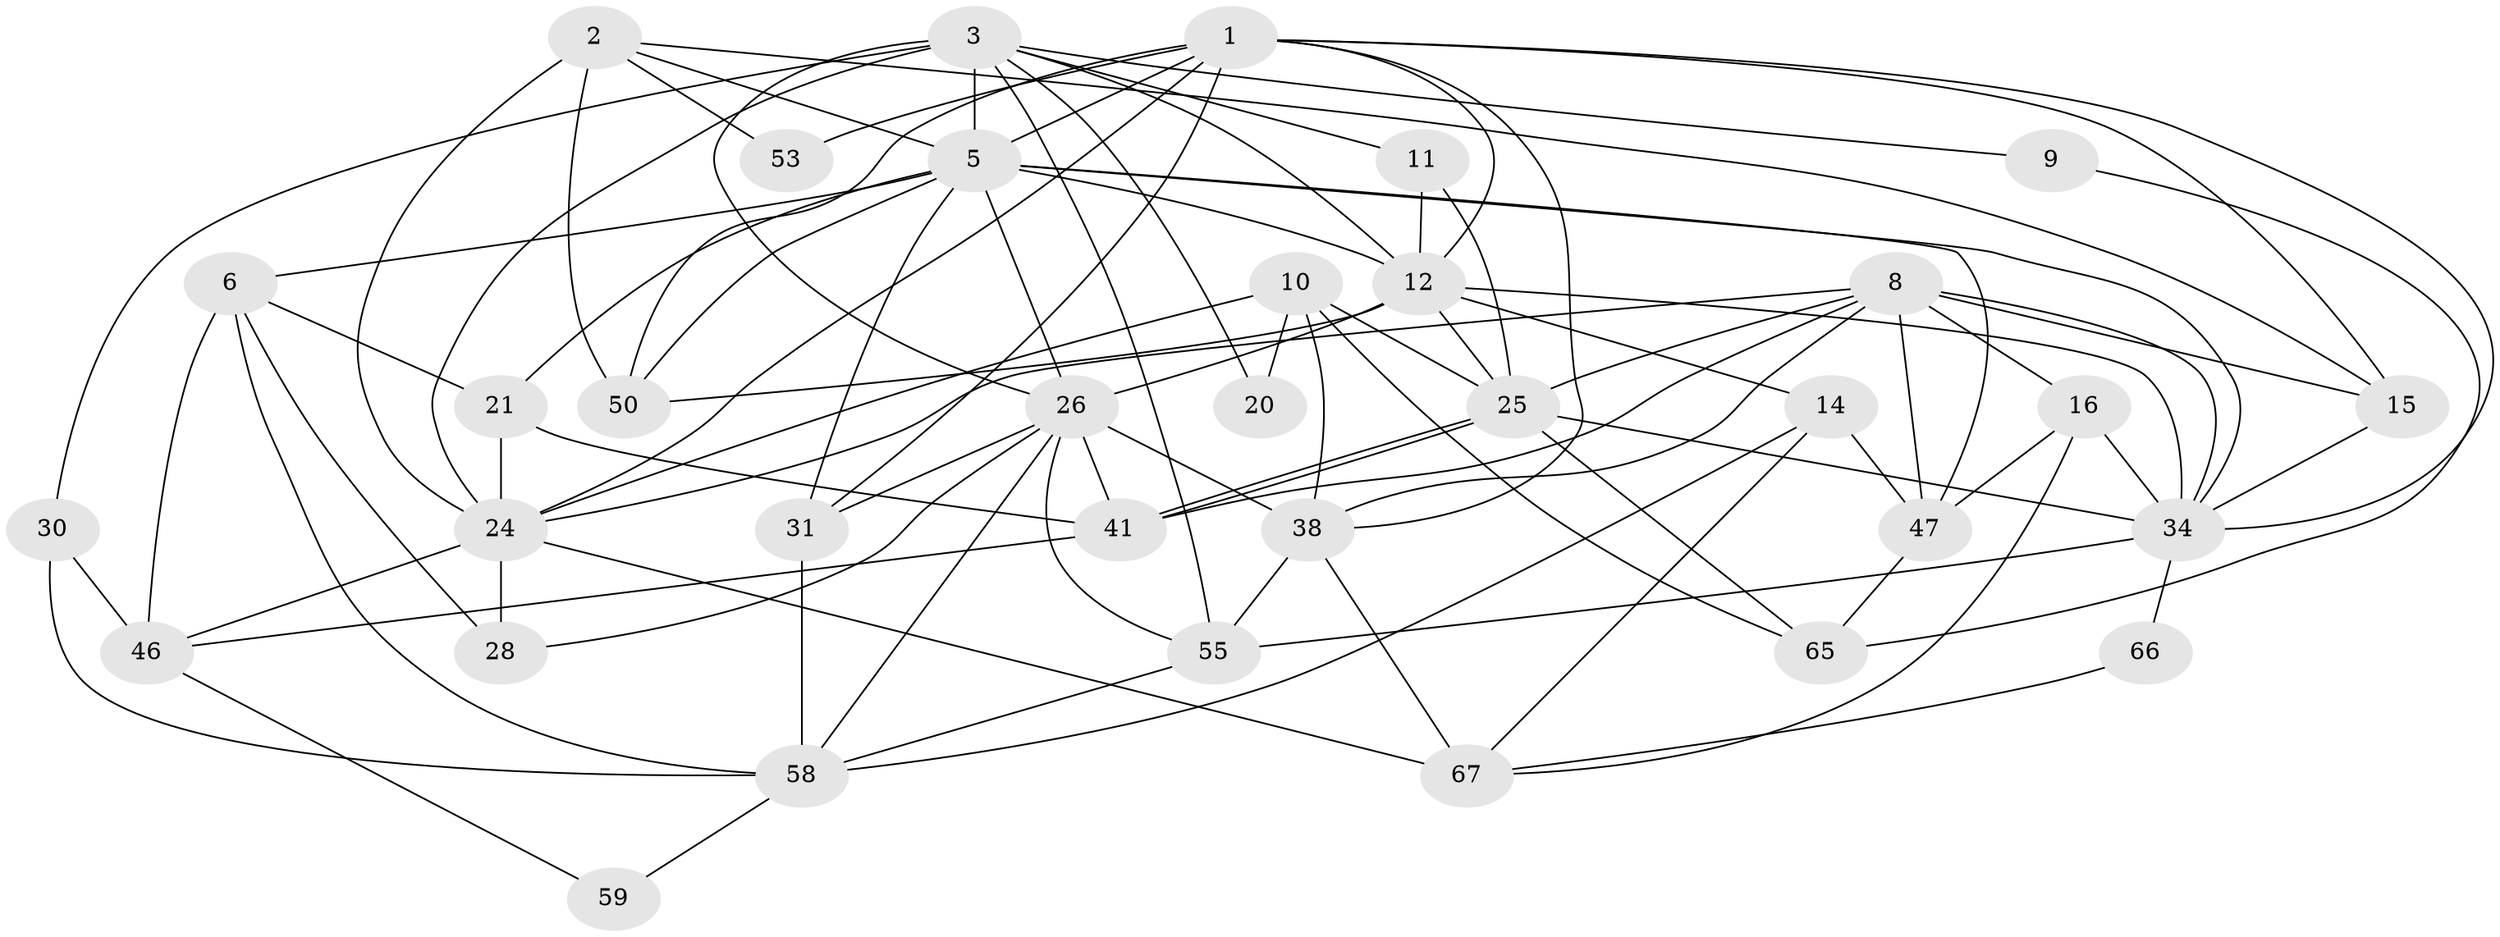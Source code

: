 // original degree distribution, {2: 0.14705882352941177, 3: 0.25, 5: 0.22058823529411764, 6: 0.07352941176470588, 4: 0.25, 7: 0.058823529411764705}
// Generated by graph-tools (version 1.1) at 2025/14/03/09/25 04:14:59]
// undirected, 34 vertices, 91 edges
graph export_dot {
graph [start="1"]
  node [color=gray90,style=filled];
  1 [super="+52"];
  2 [super="+17"];
  3 [super="+4+13+7"];
  5 [super="+44+22"];
  6 [super="+62+18"];
  8 [super="+40+36"];
  9;
  10 [super="+29"];
  11;
  12 [super="+45+23+64"];
  14 [super="+61"];
  15 [super="+19"];
  16;
  20;
  21 [super="+39"];
  24 [super="+27+68"];
  25 [super="+51+56"];
  26 [super="+43+32+42"];
  28;
  30;
  31;
  34 [super="+37"];
  38 [super="+48"];
  41;
  46;
  47;
  50 [super="+57"];
  53;
  55;
  58;
  59;
  65;
  66;
  67;
  1 -- 5 [weight=2];
  1 -- 34;
  1 -- 38;
  1 -- 15;
  1 -- 53;
  1 -- 31;
  1 -- 24;
  1 -- 12;
  1 -- 50;
  2 -- 53;
  2 -- 24 [weight=2];
  2 -- 15;
  2 -- 50;
  2 -- 5;
  3 -- 11;
  3 -- 30;
  3 -- 20;
  3 -- 55;
  3 -- 24;
  3 -- 9;
  3 -- 12;
  3 -- 5 [weight=2];
  3 -- 26 [weight=2];
  5 -- 21;
  5 -- 34;
  5 -- 47;
  5 -- 31;
  5 -- 6;
  5 -- 50 [weight=2];
  5 -- 26;
  5 -- 12;
  6 -- 58;
  6 -- 46 [weight=2];
  6 -- 28;
  6 -- 21;
  8 -- 16;
  8 -- 24;
  8 -- 41;
  8 -- 15 [weight=2];
  8 -- 25;
  8 -- 34;
  8 -- 38;
  8 -- 47;
  9 -- 65;
  10 -- 65;
  10 -- 20;
  10 -- 24;
  10 -- 38;
  10 -- 25;
  11 -- 25;
  11 -- 12;
  12 -- 34;
  12 -- 26 [weight=2];
  12 -- 50;
  12 -- 14;
  12 -- 25;
  14 -- 58;
  14 -- 67;
  14 -- 47;
  15 -- 34;
  16 -- 34;
  16 -- 47;
  16 -- 67;
  21 -- 41;
  21 -- 24;
  24 -- 28;
  24 -- 67;
  24 -- 46;
  25 -- 41;
  25 -- 41;
  25 -- 65;
  25 -- 34;
  26 -- 38 [weight=2];
  26 -- 58;
  26 -- 41;
  26 -- 31;
  26 -- 28;
  26 -- 55;
  30 -- 58;
  30 -- 46;
  31 -- 58;
  34 -- 55;
  34 -- 66;
  38 -- 67;
  38 -- 55;
  41 -- 46;
  46 -- 59;
  47 -- 65;
  55 -- 58;
  58 -- 59;
  66 -- 67;
}
